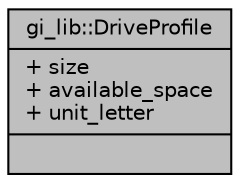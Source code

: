 digraph "gi_lib::DriveProfile"
{
  edge [fontname="Helvetica",fontsize="10",labelfontname="Helvetica",labelfontsize="10"];
  node [fontname="Helvetica",fontsize="10",shape=record];
  Node1 [label="{gi_lib::DriveProfile\n|+ size\l+ available_space\l+ unit_letter\l|}",height=0.2,width=0.4,color="black", fillcolor="grey75", style="filled", fontcolor="black"];
}
